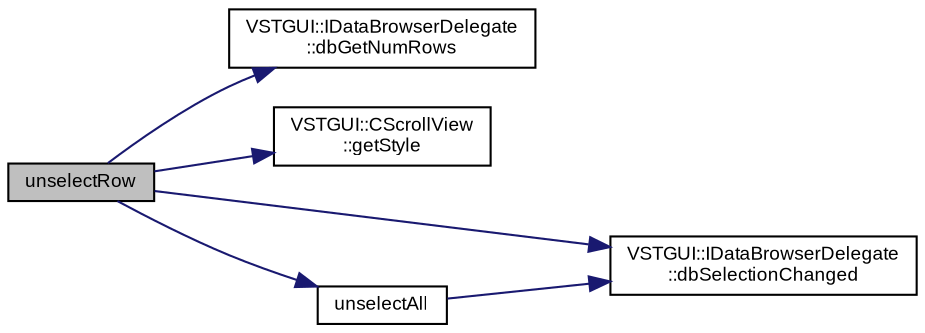 digraph "unselectRow"
{
  bgcolor="transparent";
  edge [fontname="Arial",fontsize="9",labelfontname="Arial",labelfontsize="9"];
  node [fontname="Arial",fontsize="9",shape=record];
  rankdir="LR";
  Node1 [label="unselectRow",height=0.2,width=0.4,color="black", fillcolor="grey75", style="filled" fontcolor="black"];
  Node1 -> Node2 [color="midnightblue",fontsize="9",style="solid",fontname="Arial"];
  Node2 [label="VSTGUI::IDataBrowserDelegate\l::dbGetNumRows",height=0.2,width=0.4,color="black",URL="$class_v_s_t_g_u_i_1_1_i_data_browser_delegate.html#a7a995c1bb7ecebecbd53378b7d32130e",tooltip="return number of rows for CDataBrowser browser "];
  Node1 -> Node3 [color="midnightblue",fontsize="9",style="solid",fontname="Arial"];
  Node3 [label="VSTGUI::CScrollView\l::getStyle",height=0.2,width=0.4,color="black",URL="$class_v_s_t_g_u_i_1_1_c_scroll_view.html#ad3e31421098660b2bf757372feaa2f98"];
  Node1 -> Node4 [color="midnightblue",fontsize="9",style="solid",fontname="Arial"];
  Node4 [label="VSTGUI::IDataBrowserDelegate\l::dbSelectionChanged",height=0.2,width=0.4,color="black",URL="$class_v_s_t_g_u_i_1_1_i_data_browser_delegate.html#a0b8554afada5a0eab8d74eefb8935436"];
  Node1 -> Node5 [color="midnightblue",fontsize="9",style="solid",fontname="Arial"];
  Node5 [label="unselectAll",height=0.2,width=0.4,color="black",URL="$class_v_s_t_g_u_i_1_1_c_data_browser.html#ad204f9856847ba3780165acbe388a155",tooltip="empty selection "];
  Node5 -> Node4 [color="midnightblue",fontsize="9",style="solid",fontname="Arial"];
}
